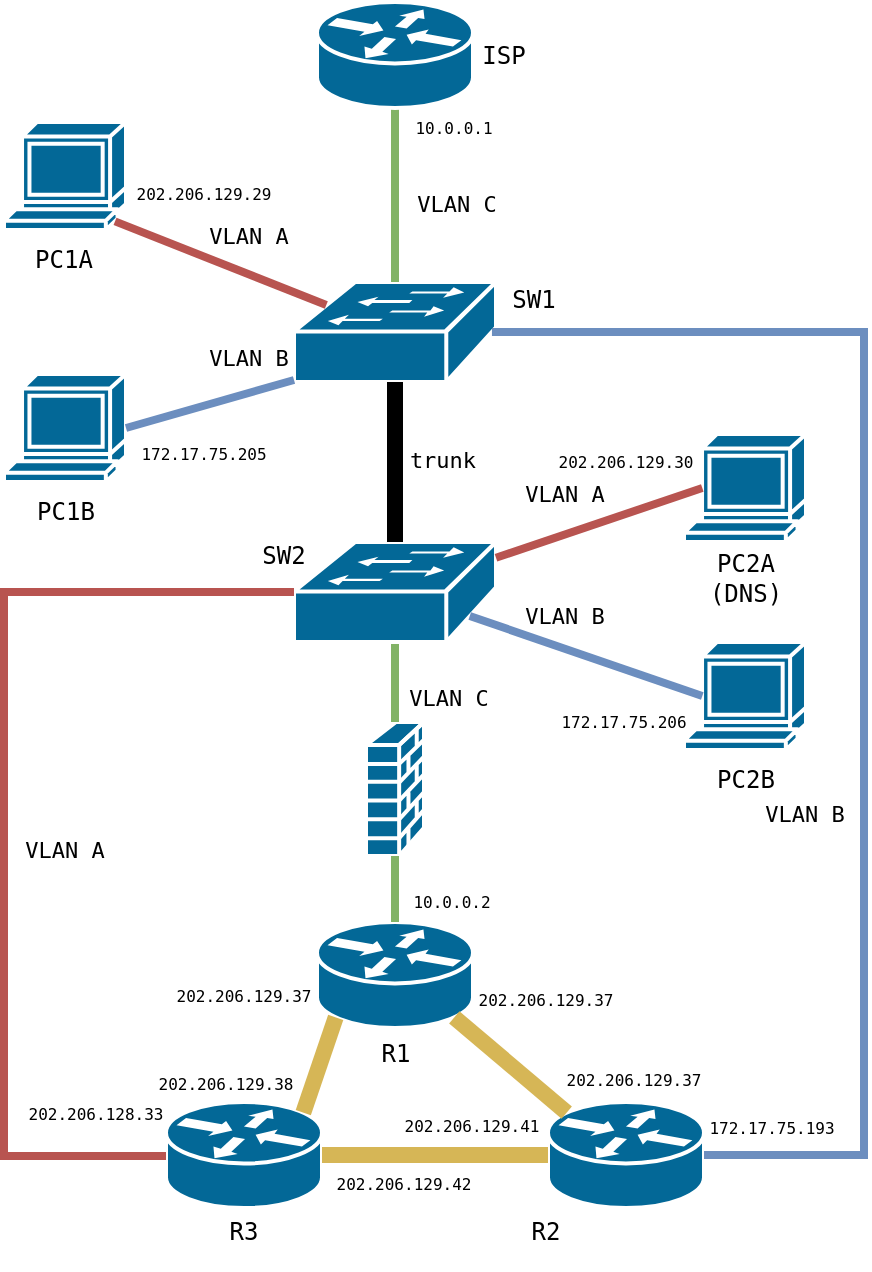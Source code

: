 <mxfile version="24.8.6">
  <diagram name="Page-1" id="UBjkGbZET5Lv1JTolCky">
    <mxGraphModel dx="627" dy="995" grid="1" gridSize="10" guides="1" tooltips="1" connect="1" arrows="1" fold="1" page="1" pageScale="1" pageWidth="850" pageHeight="1100" math="0" shadow="0">
      <root>
        <mxCell id="0" />
        <mxCell id="1" parent="0" />
        <mxCell id="RO7NXUbX2Oa07JmIQVYZ-1" value="" style="shape=mxgraph.cisco.switches.workgroup_switch;sketch=0;html=1;pointerEvents=1;dashed=0;fillColor=#036897;strokeColor=#ffffff;strokeWidth=2;verticalLabelPosition=bottom;verticalAlign=top;align=center;outlineConnect=0;" vertex="1" parent="1">
          <mxGeometry x="375" y="270" width="101" height="50" as="geometry" />
        </mxCell>
        <mxCell id="RO7NXUbX2Oa07JmIQVYZ-2" value="" style="shape=mxgraph.cisco.routers.router;sketch=0;html=1;pointerEvents=1;dashed=0;fillColor=#036897;strokeColor=#ffffff;strokeWidth=2;verticalLabelPosition=bottom;verticalAlign=top;align=center;outlineConnect=0;" vertex="1" parent="1">
          <mxGeometry x="386.5" y="590" width="78" height="53" as="geometry" />
        </mxCell>
        <mxCell id="RO7NXUbX2Oa07JmIQVYZ-3" value="" style="shape=mxgraph.cisco.security.firewall;sketch=0;html=1;pointerEvents=1;dashed=0;fillColor=#036897;strokeColor=#ffffff;strokeWidth=2;verticalLabelPosition=bottom;verticalAlign=top;align=center;outlineConnect=0;" vertex="1" parent="1">
          <mxGeometry x="411" y="490" width="29" height="67" as="geometry" />
        </mxCell>
        <mxCell id="RO7NXUbX2Oa07JmIQVYZ-4" value="" style="shape=mxgraph.cisco.computers_and_peripherals.terminal;sketch=0;html=1;pointerEvents=1;dashed=0;fillColor=#036897;strokeColor=#ffffff;strokeWidth=2;verticalLabelPosition=bottom;verticalAlign=top;align=center;outlineConnect=0;" vertex="1" parent="1">
          <mxGeometry x="230" y="316" width="61" height="54" as="geometry" />
        </mxCell>
        <mxCell id="RO7NXUbX2Oa07JmIQVYZ-5" style="edgeStyle=orthogonalEdgeStyle;rounded=0;orthogonalLoop=1;jettySize=auto;html=1;endArrow=none;endFill=0;fillColor=#d5e8d4;strokeColor=#82b366;strokeWidth=4;" edge="1" parent="1" source="RO7NXUbX2Oa07JmIQVYZ-7" target="RO7NXUbX2Oa07JmIQVYZ-3">
          <mxGeometry relative="1" as="geometry" />
        </mxCell>
        <mxCell id="RO7NXUbX2Oa07JmIQVYZ-6" value="&lt;pre&gt;VLAN C&lt;/pre&gt;" style="edgeLabel;html=1;align=center;verticalAlign=middle;resizable=0;points=[];labelBackgroundColor=none;" vertex="1" connectable="0" parent="RO7NXUbX2Oa07JmIQVYZ-5">
          <mxGeometry x="0.252" relative="1" as="geometry">
            <mxPoint x="26" y="3" as="offset" />
          </mxGeometry>
        </mxCell>
        <mxCell id="RO7NXUbX2Oa07JmIQVYZ-7" value="" style="shape=mxgraph.cisco.switches.workgroup_switch;sketch=0;html=1;pointerEvents=1;dashed=0;fillColor=#036897;strokeColor=#ffffff;strokeWidth=2;verticalLabelPosition=bottom;verticalAlign=top;align=center;outlineConnect=0;" vertex="1" parent="1">
          <mxGeometry x="375" y="400" width="101" height="50" as="geometry" />
        </mxCell>
        <mxCell id="RO7NXUbX2Oa07JmIQVYZ-8" value="" style="shape=mxgraph.cisco.routers.router;sketch=0;html=1;pointerEvents=1;dashed=0;fillColor=#036897;strokeColor=#ffffff;strokeWidth=2;verticalLabelPosition=bottom;verticalAlign=top;align=center;outlineConnect=0;" vertex="1" parent="1">
          <mxGeometry x="502" y="680" width="78" height="53" as="geometry" />
        </mxCell>
        <mxCell id="RO7NXUbX2Oa07JmIQVYZ-9" value="" style="shape=mxgraph.cisco.routers.router;sketch=0;html=1;pointerEvents=1;dashed=0;fillColor=#036897;strokeColor=#ffffff;strokeWidth=2;verticalLabelPosition=bottom;verticalAlign=top;align=center;outlineConnect=0;" vertex="1" parent="1">
          <mxGeometry x="311" y="680" width="78" height="53" as="geometry" />
        </mxCell>
        <mxCell id="RO7NXUbX2Oa07JmIQVYZ-10" value="" style="shape=mxgraph.cisco.computers_and_peripherals.terminal;sketch=0;html=1;pointerEvents=1;dashed=0;fillColor=#036897;strokeColor=#ffffff;strokeWidth=2;verticalLabelPosition=bottom;verticalAlign=top;align=center;outlineConnect=0;" vertex="1" parent="1">
          <mxGeometry x="570" y="346" width="61" height="54" as="geometry" />
        </mxCell>
        <mxCell id="RO7NXUbX2Oa07JmIQVYZ-11" value="&lt;div&gt;&lt;br&gt;&lt;/div&gt;&lt;div&gt;&lt;br&gt;&lt;/div&gt;" style="shape=mxgraph.cisco.computers_and_peripherals.terminal;sketch=0;html=1;pointerEvents=1;dashed=0;fillColor=#036897;strokeColor=#ffffff;strokeWidth=2;verticalLabelPosition=bottom;verticalAlign=top;align=center;outlineConnect=0;" vertex="1" parent="1">
          <mxGeometry x="570" y="450" width="61" height="54" as="geometry" />
        </mxCell>
        <mxCell id="RO7NXUbX2Oa07JmIQVYZ-12" value="" style="shape=mxgraph.cisco.computers_and_peripherals.terminal;sketch=0;html=1;pointerEvents=1;dashed=0;fillColor=#036897;strokeColor=#ffffff;strokeWidth=2;verticalLabelPosition=bottom;verticalAlign=top;align=center;outlineConnect=0;" vertex="1" parent="1">
          <mxGeometry x="230" y="190" width="61" height="54" as="geometry" />
        </mxCell>
        <mxCell id="RO7NXUbX2Oa07JmIQVYZ-13" value="" style="endArrow=none;html=1;rounded=0;fillColor=#d5e8d4;strokeColor=#82B366;strokeWidth=4;entryX=0.5;entryY=1;entryDx=0;entryDy=0;entryPerimeter=0;" edge="1" parent="1" source="RO7NXUbX2Oa07JmIQVYZ-1" target="RO7NXUbX2Oa07JmIQVYZ-31">
          <mxGeometry width="50" height="50" relative="1" as="geometry">
            <mxPoint x="290" y="460" as="sourcePoint" />
            <mxPoint x="340" y="410" as="targetPoint" />
          </mxGeometry>
        </mxCell>
        <mxCell id="RO7NXUbX2Oa07JmIQVYZ-14" value="&lt;pre&gt;VLAN C&lt;/pre&gt;" style="edgeLabel;html=1;align=center;verticalAlign=middle;resizable=0;points=[];labelBackgroundColor=none;" vertex="1" connectable="0" parent="RO7NXUbX2Oa07JmIQVYZ-13">
          <mxGeometry x="-0.057" y="1" relative="1" as="geometry">
            <mxPoint x="31" y="2" as="offset" />
          </mxGeometry>
        </mxCell>
        <mxCell id="RO7NXUbX2Oa07JmIQVYZ-15" value="" style="endArrow=none;html=1;rounded=0;fillColor=#dae8fc;strokeColor=#6c8ebf;strokeWidth=4;entryX=0;entryY=0.98;entryDx=0;entryDy=0;entryPerimeter=0;exitX=1;exitY=0.5;exitDx=0;exitDy=0;exitPerimeter=0;" edge="1" parent="1" source="RO7NXUbX2Oa07JmIQVYZ-4" target="RO7NXUbX2Oa07JmIQVYZ-1">
          <mxGeometry width="50" height="50" relative="1" as="geometry">
            <mxPoint x="330" y="350" as="sourcePoint" />
            <mxPoint x="380" y="300" as="targetPoint" />
          </mxGeometry>
        </mxCell>
        <mxCell id="RO7NXUbX2Oa07JmIQVYZ-16" value="&lt;pre&gt;VLAN B&lt;/pre&gt;" style="edgeLabel;html=1;align=center;verticalAlign=middle;resizable=0;points=[];labelBackgroundColor=none;" vertex="1" connectable="0" parent="RO7NXUbX2Oa07JmIQVYZ-15">
          <mxGeometry x="-0.093" y="-2" relative="1" as="geometry">
            <mxPoint x="22" y="-26" as="offset" />
          </mxGeometry>
        </mxCell>
        <mxCell id="RO7NXUbX2Oa07JmIQVYZ-17" value="" style="endArrow=none;html=1;rounded=0;strokeWidth=4;fillColor=#f8cecc;strokeColor=#b85450;exitX=0.16;exitY=0.23;exitDx=0;exitDy=0;exitPerimeter=0;entryX=0.91;entryY=0.92;entryDx=0;entryDy=0;entryPerimeter=0;" edge="1" parent="1" source="RO7NXUbX2Oa07JmIQVYZ-1" target="RO7NXUbX2Oa07JmIQVYZ-12">
          <mxGeometry width="50" height="50" relative="1" as="geometry">
            <mxPoint x="240" y="270" as="sourcePoint" />
            <mxPoint x="290" y="220" as="targetPoint" />
          </mxGeometry>
        </mxCell>
        <mxCell id="RO7NXUbX2Oa07JmIQVYZ-18" value="&lt;pre style=&quot;line-height: 0%;&quot;&gt;VLAN A&lt;/pre&gt;" style="edgeLabel;html=1;align=center;verticalAlign=middle;resizable=0;points=[];labelBackgroundColor=none;" vertex="1" connectable="0" parent="RO7NXUbX2Oa07JmIQVYZ-17">
          <mxGeometry x="0.023" y="-3" relative="1" as="geometry">
            <mxPoint x="13" y="-11" as="offset" />
          </mxGeometry>
        </mxCell>
        <mxCell id="RO7NXUbX2Oa07JmIQVYZ-19" value="" style="endArrow=none;html=1;rounded=0;strokeWidth=8;" edge="1" parent="1" source="RO7NXUbX2Oa07JmIQVYZ-1" target="RO7NXUbX2Oa07JmIQVYZ-7">
          <mxGeometry width="50" height="50" relative="1" as="geometry">
            <mxPoint x="510" y="350" as="sourcePoint" />
            <mxPoint x="560" y="300" as="targetPoint" />
          </mxGeometry>
        </mxCell>
        <mxCell id="RO7NXUbX2Oa07JmIQVYZ-20" value="&lt;pre&gt;trunk&lt;/pre&gt;" style="edgeLabel;html=1;align=center;verticalAlign=middle;resizable=0;points=[];labelBackgroundColor=none;" vertex="1" connectable="0" parent="RO7NXUbX2Oa07JmIQVYZ-19">
          <mxGeometry x="-0.21" y="2" relative="1" as="geometry">
            <mxPoint x="21" y="7" as="offset" />
          </mxGeometry>
        </mxCell>
        <mxCell id="RO7NXUbX2Oa07JmIQVYZ-21" value="" style="endArrow=none;html=1;rounded=0;fillColor=#f8cecc;strokeColor=#b85450;strokeWidth=4;entryX=0.15;entryY=0.5;entryDx=0;entryDy=0;entryPerimeter=0;" edge="1" parent="1" source="RO7NXUbX2Oa07JmIQVYZ-7" target="RO7NXUbX2Oa07JmIQVYZ-10">
          <mxGeometry width="50" height="50" relative="1" as="geometry">
            <mxPoint x="490" y="440" as="sourcePoint" />
            <mxPoint x="540" y="390" as="targetPoint" />
          </mxGeometry>
        </mxCell>
        <mxCell id="RO7NXUbX2Oa07JmIQVYZ-22" value="" style="endArrow=none;html=1;rounded=0;fillColor=#dae8fc;strokeColor=#6c8ebf;strokeWidth=4;exitX=0.87;exitY=0.74;exitDx=0;exitDy=0;exitPerimeter=0;entryX=0.15;entryY=0.5;entryDx=0;entryDy=0;entryPerimeter=0;" edge="1" parent="1" source="RO7NXUbX2Oa07JmIQVYZ-7" target="RO7NXUbX2Oa07JmIQVYZ-11">
          <mxGeometry width="50" height="50" relative="1" as="geometry">
            <mxPoint x="530" y="480" as="sourcePoint" />
            <mxPoint x="580" y="430" as="targetPoint" />
          </mxGeometry>
        </mxCell>
        <mxCell id="RO7NXUbX2Oa07JmIQVYZ-23" value="" style="endArrow=none;html=1;rounded=0;fillColor=#fff2cc;strokeColor=#d6b656;strokeWidth=8;exitX=0.88;exitY=0.1;exitDx=0;exitDy=0;exitPerimeter=0;entryX=0.12;entryY=0.9;entryDx=0;entryDy=0;entryPerimeter=0;" edge="1" parent="1" source="RO7NXUbX2Oa07JmIQVYZ-9" target="RO7NXUbX2Oa07JmIQVYZ-2">
          <mxGeometry width="50" height="50" relative="1" as="geometry">
            <mxPoint x="310" y="700" as="sourcePoint" />
            <mxPoint x="360" y="650" as="targetPoint" />
          </mxGeometry>
        </mxCell>
        <mxCell id="RO7NXUbX2Oa07JmIQVYZ-24" value="" style="endArrow=none;html=1;rounded=0;fillColor=#fff2cc;strokeColor=#d6b656;strokeWidth=8;entryX=0.88;entryY=0.9;entryDx=0;entryDy=0;entryPerimeter=0;exitX=0.12;exitY=0.1;exitDx=0;exitDy=0;exitPerimeter=0;" edge="1" parent="1" source="RO7NXUbX2Oa07JmIQVYZ-8" target="RO7NXUbX2Oa07JmIQVYZ-2">
          <mxGeometry width="50" height="50" relative="1" as="geometry">
            <mxPoint x="490" y="710" as="sourcePoint" />
            <mxPoint x="540" y="660" as="targetPoint" />
          </mxGeometry>
        </mxCell>
        <mxCell id="RO7NXUbX2Oa07JmIQVYZ-25" value="" style="endArrow=none;html=1;rounded=0;fillColor=#fff2cc;strokeColor=#d6b656;strokeWidth=8;" edge="1" parent="1" source="RO7NXUbX2Oa07JmIQVYZ-9" target="RO7NXUbX2Oa07JmIQVYZ-8">
          <mxGeometry width="50" height="50" relative="1" as="geometry">
            <mxPoint x="400" y="770" as="sourcePoint" />
            <mxPoint x="450" y="720" as="targetPoint" />
          </mxGeometry>
        </mxCell>
        <mxCell id="RO7NXUbX2Oa07JmIQVYZ-26" style="rounded=0;orthogonalLoop=1;jettySize=auto;html=1;entryX=1;entryY=0.5;entryDx=0;entryDy=0;entryPerimeter=0;endArrow=none;endFill=0;edgeStyle=orthogonalEdgeStyle;fillColor=#dae8fc;strokeColor=#6c8ebf;strokeWidth=4;exitX=0.98;exitY=0.5;exitDx=0;exitDy=0;exitPerimeter=0;" edge="1" parent="1" source="RO7NXUbX2Oa07JmIQVYZ-1" target="RO7NXUbX2Oa07JmIQVYZ-8">
          <mxGeometry relative="1" as="geometry">
            <Array as="points">
              <mxPoint x="660" y="295" />
              <mxPoint x="660" y="707" />
            </Array>
          </mxGeometry>
        </mxCell>
        <mxCell id="RO7NXUbX2Oa07JmIQVYZ-27" value="&lt;pre&gt;VLAN B&lt;/pre&gt;" style="edgeLabel;html=1;align=center;verticalAlign=middle;resizable=0;points=[];labelBackgroundColor=none;" vertex="1" connectable="0" parent="RO7NXUbX2Oa07JmIQVYZ-26">
          <mxGeometry x="0.241" y="-1" relative="1" as="geometry">
            <mxPoint x="-29" y="6" as="offset" />
          </mxGeometry>
        </mxCell>
        <mxCell id="RO7NXUbX2Oa07JmIQVYZ-28" style="edgeStyle=orthogonalEdgeStyle;rounded=0;orthogonalLoop=1;jettySize=auto;html=1;entryX=0;entryY=0.5;entryDx=0;entryDy=0;entryPerimeter=0;fillColor=#f8cecc;strokeColor=#b85450;endArrow=none;endFill=0;strokeWidth=4;" edge="1" parent="1" source="RO7NXUbX2Oa07JmIQVYZ-7" target="RO7NXUbX2Oa07JmIQVYZ-9">
          <mxGeometry relative="1" as="geometry">
            <Array as="points">
              <mxPoint x="230" y="425" />
              <mxPoint x="230" y="707" />
              <mxPoint x="311" y="707" />
            </Array>
          </mxGeometry>
        </mxCell>
        <mxCell id="RO7NXUbX2Oa07JmIQVYZ-29" value="&lt;pre&gt;VLAN A&lt;/pre&gt;" style="edgeLabel;html=1;align=center;verticalAlign=middle;resizable=0;points=[];labelBackgroundColor=none;" vertex="1" connectable="0" parent="RO7NXUbX2Oa07JmIQVYZ-28">
          <mxGeometry x="0.071" y="2" relative="1" as="geometry">
            <mxPoint x="28" y="1" as="offset" />
          </mxGeometry>
        </mxCell>
        <mxCell id="RO7NXUbX2Oa07JmIQVYZ-30" style="edgeStyle=orthogonalEdgeStyle;rounded=0;orthogonalLoop=1;jettySize=auto;html=1;entryX=0.5;entryY=0;entryDx=0;entryDy=0;entryPerimeter=0;endArrow=none;endFill=0;fillColor=#d5e8d4;strokeColor=#82b366;strokeWidth=4;" edge="1" parent="1" source="RO7NXUbX2Oa07JmIQVYZ-3" target="RO7NXUbX2Oa07JmIQVYZ-2">
          <mxGeometry relative="1" as="geometry" />
        </mxCell>
        <mxCell id="RO7NXUbX2Oa07JmIQVYZ-31" value="" style="shape=mxgraph.cisco.routers.router;sketch=0;html=1;pointerEvents=1;dashed=0;fillColor=#036897;strokeColor=#ffffff;strokeWidth=2;verticalLabelPosition=bottom;verticalAlign=top;align=center;outlineConnect=0;" vertex="1" parent="1">
          <mxGeometry x="386.5" y="130" width="78" height="53" as="geometry" />
        </mxCell>
        <mxCell id="RO7NXUbX2Oa07JmIQVYZ-32" value="&lt;pre&gt;PC1A&lt;/pre&gt;" style="text;html=1;align=center;verticalAlign=middle;whiteSpace=wrap;rounded=0;" vertex="1" parent="1">
          <mxGeometry x="230" y="244" width="60" height="30" as="geometry" />
        </mxCell>
        <mxCell id="RO7NXUbX2Oa07JmIQVYZ-33" value="&lt;pre&gt;PC1B&lt;/pre&gt;" style="text;html=1;align=center;verticalAlign=middle;whiteSpace=wrap;rounded=0;" vertex="1" parent="1">
          <mxGeometry x="230.5" y="370" width="60" height="30" as="geometry" />
        </mxCell>
        <mxCell id="RO7NXUbX2Oa07JmIQVYZ-34" value="&lt;p style=&quot;line-height: 120%;&quot;&gt;&lt;/p&gt;&lt;pre&gt;ISP&lt;/pre&gt;" style="text;html=1;align=center;verticalAlign=middle;whiteSpace=wrap;rounded=0;" vertex="1" parent="1">
          <mxGeometry x="450" y="141.5" width="60" height="30" as="geometry" />
        </mxCell>
        <mxCell id="RO7NXUbX2Oa07JmIQVYZ-35" value="&lt;pre&gt;SW1&lt;/pre&gt;" style="text;html=1;align=center;verticalAlign=middle;whiteSpace=wrap;rounded=0;" vertex="1" parent="1">
          <mxGeometry x="464.5" y="264" width="60" height="30" as="geometry" />
        </mxCell>
        <mxCell id="RO7NXUbX2Oa07JmIQVYZ-36" value="&lt;pre&gt;SW2&lt;/pre&gt;" style="text;html=1;align=center;verticalAlign=middle;whiteSpace=wrap;rounded=0;" vertex="1" parent="1">
          <mxGeometry x="340" y="392" width="60" height="30" as="geometry" />
        </mxCell>
        <mxCell id="RO7NXUbX2Oa07JmIQVYZ-37" value="&lt;pre&gt;PC2A&lt;br&gt;(DNS)&lt;br&gt;&lt;/pre&gt;" style="text;html=1;align=center;verticalAlign=middle;whiteSpace=wrap;rounded=0;" vertex="1" parent="1">
          <mxGeometry x="571" y="403" width="60" height="30" as="geometry" />
        </mxCell>
        <mxCell id="RO7NXUbX2Oa07JmIQVYZ-38" value="&lt;pre&gt;PC2B&lt;/pre&gt;" style="text;html=1;align=center;verticalAlign=middle;whiteSpace=wrap;rounded=0;" vertex="1" parent="1">
          <mxGeometry x="571" y="504" width="60" height="30" as="geometry" />
        </mxCell>
        <mxCell id="RO7NXUbX2Oa07JmIQVYZ-39" value="&lt;pre style=&quot;line-height: 0%;&quot;&gt;VLAN A&lt;/pre&gt;" style="edgeLabel;html=1;align=center;verticalAlign=middle;resizable=0;points=[];labelBackgroundColor=none;" vertex="1" connectable="0" parent="1">
          <mxGeometry x="510.004" y="375.995" as="geometry" />
        </mxCell>
        <mxCell id="RO7NXUbX2Oa07JmIQVYZ-40" value="&lt;pre&gt;VLAN B&lt;/pre&gt;" style="edgeLabel;html=1;align=center;verticalAlign=middle;resizable=0;points=[];labelBackgroundColor=none;" vertex="1" connectable="0" parent="1">
          <mxGeometry x="510.002" y="436.997" as="geometry" />
        </mxCell>
        <mxCell id="RO7NXUbX2Oa07JmIQVYZ-41" value="&lt;pre&gt;R1&lt;/pre&gt;" style="text;html=1;align=center;verticalAlign=middle;whiteSpace=wrap;rounded=0;" vertex="1" parent="1">
          <mxGeometry x="395.5" y="641" width="60" height="30" as="geometry" />
        </mxCell>
        <mxCell id="RO7NXUbX2Oa07JmIQVYZ-42" value="&lt;pre&gt;R3&lt;br&gt;&lt;/pre&gt;" style="text;html=1;align=center;verticalAlign=middle;whiteSpace=wrap;rounded=0;" vertex="1" parent="1">
          <mxGeometry x="320" y="730" width="60" height="30" as="geometry" />
        </mxCell>
        <mxCell id="RO7NXUbX2Oa07JmIQVYZ-43" value="&lt;pre&gt;R2&lt;br&gt;&lt;/pre&gt;" style="text;html=1;align=center;verticalAlign=middle;whiteSpace=wrap;rounded=0;" vertex="1" parent="1">
          <mxGeometry x="471" y="730" width="60" height="30" as="geometry" />
        </mxCell>
        <mxCell id="RO7NXUbX2Oa07JmIQVYZ-45" value="&lt;pre style=&quot;font-size: 11px;&quot;&gt;&lt;font style=&quot;font-size: 8px;&quot;&gt;10.0.0.1&lt;/font&gt;&lt;/pre&gt;" style="text;html=1;align=center;verticalAlign=middle;whiteSpace=wrap;rounded=0;" vertex="1" parent="1">
          <mxGeometry x="425" y="177" width="60" height="30" as="geometry" />
        </mxCell>
        <mxCell id="RO7NXUbX2Oa07JmIQVYZ-47" value="&lt;pre style=&quot;font-size: 11px;&quot;&gt;&lt;font style=&quot;font-size: 8px;&quot;&gt;202.206.129.29&lt;/font&gt;&lt;/pre&gt;" style="text;html=1;align=center;verticalAlign=middle;whiteSpace=wrap;rounded=0;" vertex="1" parent="1">
          <mxGeometry x="300" y="210" width="60" height="30" as="geometry" />
        </mxCell>
        <mxCell id="RO7NXUbX2Oa07JmIQVYZ-52" value="&lt;pre style=&quot;font-size: 10px;&quot;&gt;&lt;font style=&quot;font-size: 8px;&quot;&gt;10.0.0.2&lt;/font&gt;&lt;/pre&gt;" style="text;html=1;align=center;verticalAlign=middle;whiteSpace=wrap;rounded=0;" vertex="1" parent="1">
          <mxGeometry x="424" y="564" width="60" height="30" as="geometry" />
        </mxCell>
        <mxCell id="RO7NXUbX2Oa07JmIQVYZ-53" value="&lt;pre style=&quot;font-size: 11px;&quot;&gt;&lt;font style=&quot;font-size: 8px;&quot;&gt;202.206.129.30&lt;/font&gt;&lt;/pre&gt;" style="text;html=1;align=center;verticalAlign=middle;whiteSpace=wrap;rounded=0;" vertex="1" parent="1">
          <mxGeometry x="511" y="344" width="60" height="30" as="geometry" />
        </mxCell>
        <mxCell id="RO7NXUbX2Oa07JmIQVYZ-54" value="&lt;pre&gt;&lt;font style=&quot;font-size: 8px;&quot;&gt;172.17.75.205&lt;/font&gt;&lt;/pre&gt;" style="text;html=1;align=center;verticalAlign=middle;whiteSpace=wrap;rounded=0;" vertex="1" parent="1">
          <mxGeometry x="300" y="340" width="60" height="30" as="geometry" />
        </mxCell>
        <mxCell id="RO7NXUbX2Oa07JmIQVYZ-55" value="&lt;pre&gt;&lt;font style=&quot;font-size: 8px;&quot;&gt;172.17.75.206&lt;/font&gt;&lt;/pre&gt;" style="text;html=1;align=center;verticalAlign=middle;whiteSpace=wrap;rounded=0;" vertex="1" parent="1">
          <mxGeometry x="510" y="474" width="60" height="30" as="geometry" />
        </mxCell>
        <mxCell id="RO7NXUbX2Oa07JmIQVYZ-56" value="&lt;pre style=&quot;font-size: 8px;&quot;&gt;202.206.128.33&lt;/pre&gt;" style="text;html=1;align=center;verticalAlign=middle;whiteSpace=wrap;rounded=0;" vertex="1" parent="1">
          <mxGeometry x="246" y="671" width="60" height="30" as="geometry" />
        </mxCell>
        <mxCell id="RO7NXUbX2Oa07JmIQVYZ-57" value="&lt;pre style=&quot;font-size: 8px;&quot;&gt;172.17.75.193&lt;/pre&gt;" style="text;html=1;align=center;verticalAlign=middle;whiteSpace=wrap;rounded=0;" vertex="1" parent="1">
          <mxGeometry x="584" y="678" width="60" height="30" as="geometry" />
        </mxCell>
        <mxCell id="RO7NXUbX2Oa07JmIQVYZ-58" value="&lt;pre&gt;&lt;font style=&quot;font-size: 8px;&quot;&gt;202.206.129.37&lt;/font&gt;&lt;/pre&gt;" style="text;html=1;align=center;verticalAlign=middle;whiteSpace=wrap;rounded=0;" vertex="1" parent="1">
          <mxGeometry x="471" y="613" width="60" height="30" as="geometry" />
        </mxCell>
        <mxCell id="RO7NXUbX2Oa07JmIQVYZ-59" value="&lt;pre&gt;&lt;font style=&quot;font-size: 8px;&quot;&gt;202.206.129.37&lt;/font&gt;&lt;/pre&gt;" style="text;html=1;align=center;verticalAlign=middle;whiteSpace=wrap;rounded=0;" vertex="1" parent="1">
          <mxGeometry x="515" y="653" width="60" height="30" as="geometry" />
        </mxCell>
        <mxCell id="RO7NXUbX2Oa07JmIQVYZ-61" value="&lt;pre&gt;&lt;font style=&quot;font-size: 8px;&quot;&gt;202.206.129.37&lt;/font&gt;&lt;/pre&gt;" style="text;html=1;align=center;verticalAlign=middle;whiteSpace=wrap;rounded=0;" vertex="1" parent="1">
          <mxGeometry x="320" y="611" width="60" height="30" as="geometry" />
        </mxCell>
        <mxCell id="RO7NXUbX2Oa07JmIQVYZ-62" value="&lt;pre&gt;&lt;font style=&quot;font-size: 8px;&quot;&gt;202.206.129.38&lt;/font&gt;&lt;/pre&gt;" style="text;html=1;align=center;verticalAlign=middle;whiteSpace=wrap;rounded=0;" vertex="1" parent="1">
          <mxGeometry x="311" y="655" width="60" height="30" as="geometry" />
        </mxCell>
        <mxCell id="RO7NXUbX2Oa07JmIQVYZ-63" value="&lt;pre style=&quot;font-size: 11px;&quot;&gt;&lt;font style=&quot;font-size: 8px;&quot;&gt;202.206.129.42&lt;/font&gt;&lt;/pre&gt;" style="text;html=1;align=center;verticalAlign=middle;whiteSpace=wrap;rounded=0;" vertex="1" parent="1">
          <mxGeometry x="400" y="705" width="60" height="30" as="geometry" />
        </mxCell>
        <mxCell id="RO7NXUbX2Oa07JmIQVYZ-64" value="&lt;pre style=&quot;font-size: 11px;&quot;&gt;&lt;font style=&quot;font-size: 8px;&quot;&gt;202.206.129.41&lt;/font&gt;&lt;/pre&gt;" style="text;html=1;align=center;verticalAlign=middle;whiteSpace=wrap;rounded=0;" vertex="1" parent="1">
          <mxGeometry x="434" y="676" width="60" height="30" as="geometry" />
        </mxCell>
      </root>
    </mxGraphModel>
  </diagram>
</mxfile>
